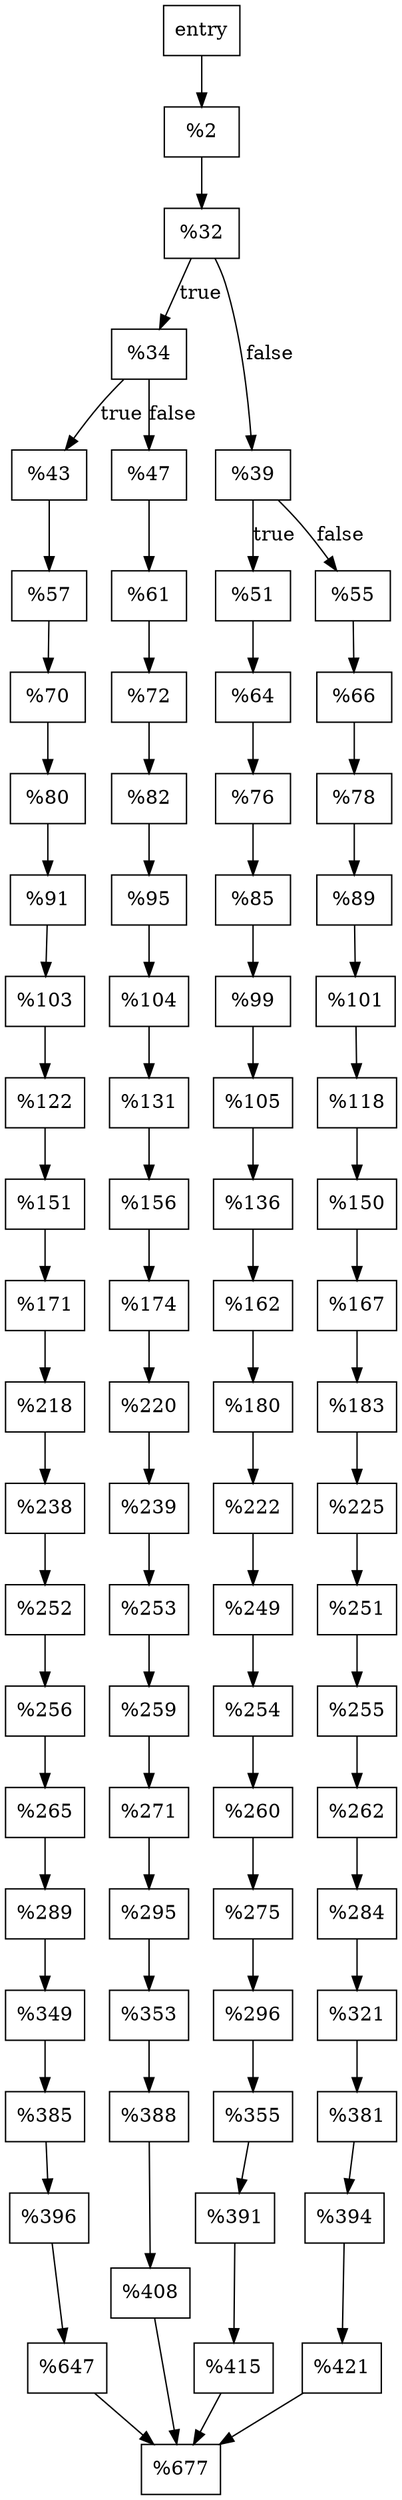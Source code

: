 digraph CFG {
    // Nodes
    node [shape=box];

    start [label="entry"];
    b1 [label="%2"];
    b2 [label="%32"];
    b3 [label="%34"];
    b4 [label="%39"];
    b5 [label="%43"];
    b6 [label="%47"];
    b7 [label="%51"];
    b8 [label="%55"];
    b9 [label="%57"];
    b10 [label="%61"];
    b11 [label="%64"];
    b12 [label="%66"];
    b13 [label="%70"];
    b14 [label="%72"];
    b15 [label="%76"];
    b16 [label="%78"];
    b17 [label="%80"];
    b18 [label="%82"];
    b19 [label="%85"];
    b20 [label="%89"];
    b21 [label="%91"];
    b22 [label="%95"];
    b23 [label="%99"];
    b24 [label="%101"];
    b25 [label="%103"];
    b26 [label="%104"];
    b27 [label="%105"];
    b28 [label="%118"];
    b29 [label="%122"];
    b30 [label="%131"];
    b31 [label="%136"];
    b32 [label="%150"];
    b33 [label="%151"];
    b34 [label="%156"];
    b35 [label="%162"];
    b36 [label="%167"];
    b37 [label="%171"];
    b38 [label="%174"];
    b39 [label="%180"];
    b40 [label="%183"];
    b41 [label="%218"];
    b42 [label="%220"];
    b43 [label="%222"];
    b44 [label="%225"];
    b45 [label="%238"];
    b46 [label="%239"];
    b47 [label="%249"];
    b48 [label="%251"];
    b49 [label="%252"];
    b50 [label="%253"];
    b51 [label="%254"];
    b52 [label="%255"];
    b53 [label="%256"];
    b54 [label="%259"];
    b55 [label="%260"];
    b56 [label="%262"];
    b57 [label="%265"];
    b58 [label="%271"];
    b59 [label="%275"];
    b60 [label="%284"];
    b61 [label="%289"];
    b62 [label="%295"];
    b63 [label="%296"];
    b64 [label="%321"];
    b65 [label="%349"];
    b66 [label="%353"];
    b67 [label="%355"];
    b68 [label="%381"];
    b69 [label="%385"];
    b70 [label="%388"];
    b71 [label="%391"];
    b72 [label="%394"];
    b73 [label="%396"];
    b74 [label="%408"];
    b75 [label="%415"];
    b76 [label="%421"];
    b77 [label="%647"];
    b78 [label="%677"];

    // Edges
    start -> b1;
    b1 -> b2;
    b2 -> b3 [label="true"];
    b2 -> b4 [label="false"];
    b3 -> b5 [label="true"];
    b3 -> b6 [label="false"];
    b4 -> b7 [label="true"];
    b4 -> b8 [label="false"];
    b5 -> b9;
    b6 -> b10;
    b7 -> b11;
    b8 -> b12;
    b9 -> b13;
    b10 -> b14;
    b11 -> b15;
    b12 -> b16;
    b13 -> b17;
    b14 -> b18;
    b15 -> b19;
    b16 -> b20;
    b17 -> b21;
    b18 -> b22;
    b19 -> b23;
    b20 -> b24;
    b21 -> b25;
    b22 -> b26;
    b23 -> b27;
    b24 -> b28;
    b25 -> b29;
    b26 -> b30;
    b27 -> b31;
    b28 -> b32;
    b29 -> b33;
    b30 -> b34;
    b31 -> b35;
    b32 -> b36;
    b33 -> b37;
    b34 -> b38;
    b35 -> b39;
    b36 -> b40;
    b37 -> b41;
    b38 -> b42;
    b39 -> b43;
    b40 -> b44;
    b41 -> b45;
    b42 -> b46;
    b43 -> b47;
    b44 -> b48;
    b45 -> b49;
    b46 -> b50;
    b47 -> b51;
    b48 -> b52;
    b49 -> b53;
    b50 -> b54;
    b51 -> b55;
    b52 -> b56;
    b53 -> b57;
    b54 -> b58;
    b55 -> b59;
    b56 -> b60;
    b57 -> b61;
    b58 -> b62;
    b59 -> b63;
    b60 -> b64;
    b61 -> b65;
    b62 -> b66;
    b63 -> b67;
    b64 -> b68;
    b65 -> b69;
    b66 -> b70;
    b67 -> b71;
    b68 -> b72;
    b69 -> b73;
    b70 -> b74;
    b71 -> b75;
    b72 -> b76;
    b73 -> b77;
    b74 -> b78;
    b75 -> b78;
    b76 -> b78;
    b77 -> b78;
}